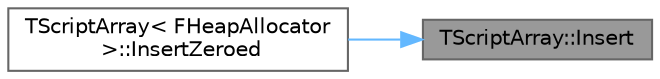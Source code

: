 digraph "TScriptArray::Insert"
{
 // INTERACTIVE_SVG=YES
 // LATEX_PDF_SIZE
  bgcolor="transparent";
  edge [fontname=Helvetica,fontsize=10,labelfontname=Helvetica,labelfontsize=10];
  node [fontname=Helvetica,fontsize=10,shape=box,height=0.2,width=0.4];
  rankdir="RL";
  Node1 [id="Node000001",label="TScriptArray::Insert",height=0.2,width=0.4,color="gray40", fillcolor="grey60", style="filled", fontcolor="black",tooltip=" "];
  Node1 -> Node2 [id="edge1_Node000001_Node000002",dir="back",color="steelblue1",style="solid",tooltip=" "];
  Node2 [id="Node000002",label="TScriptArray\< FHeapAllocator\l \>::InsertZeroed",height=0.2,width=0.4,color="grey40", fillcolor="white", style="filled",URL="$da/d83/classTScriptArray.html#aeaa6f6885db3c05e3d0385d58f5e6bd6",tooltip=" "];
}

